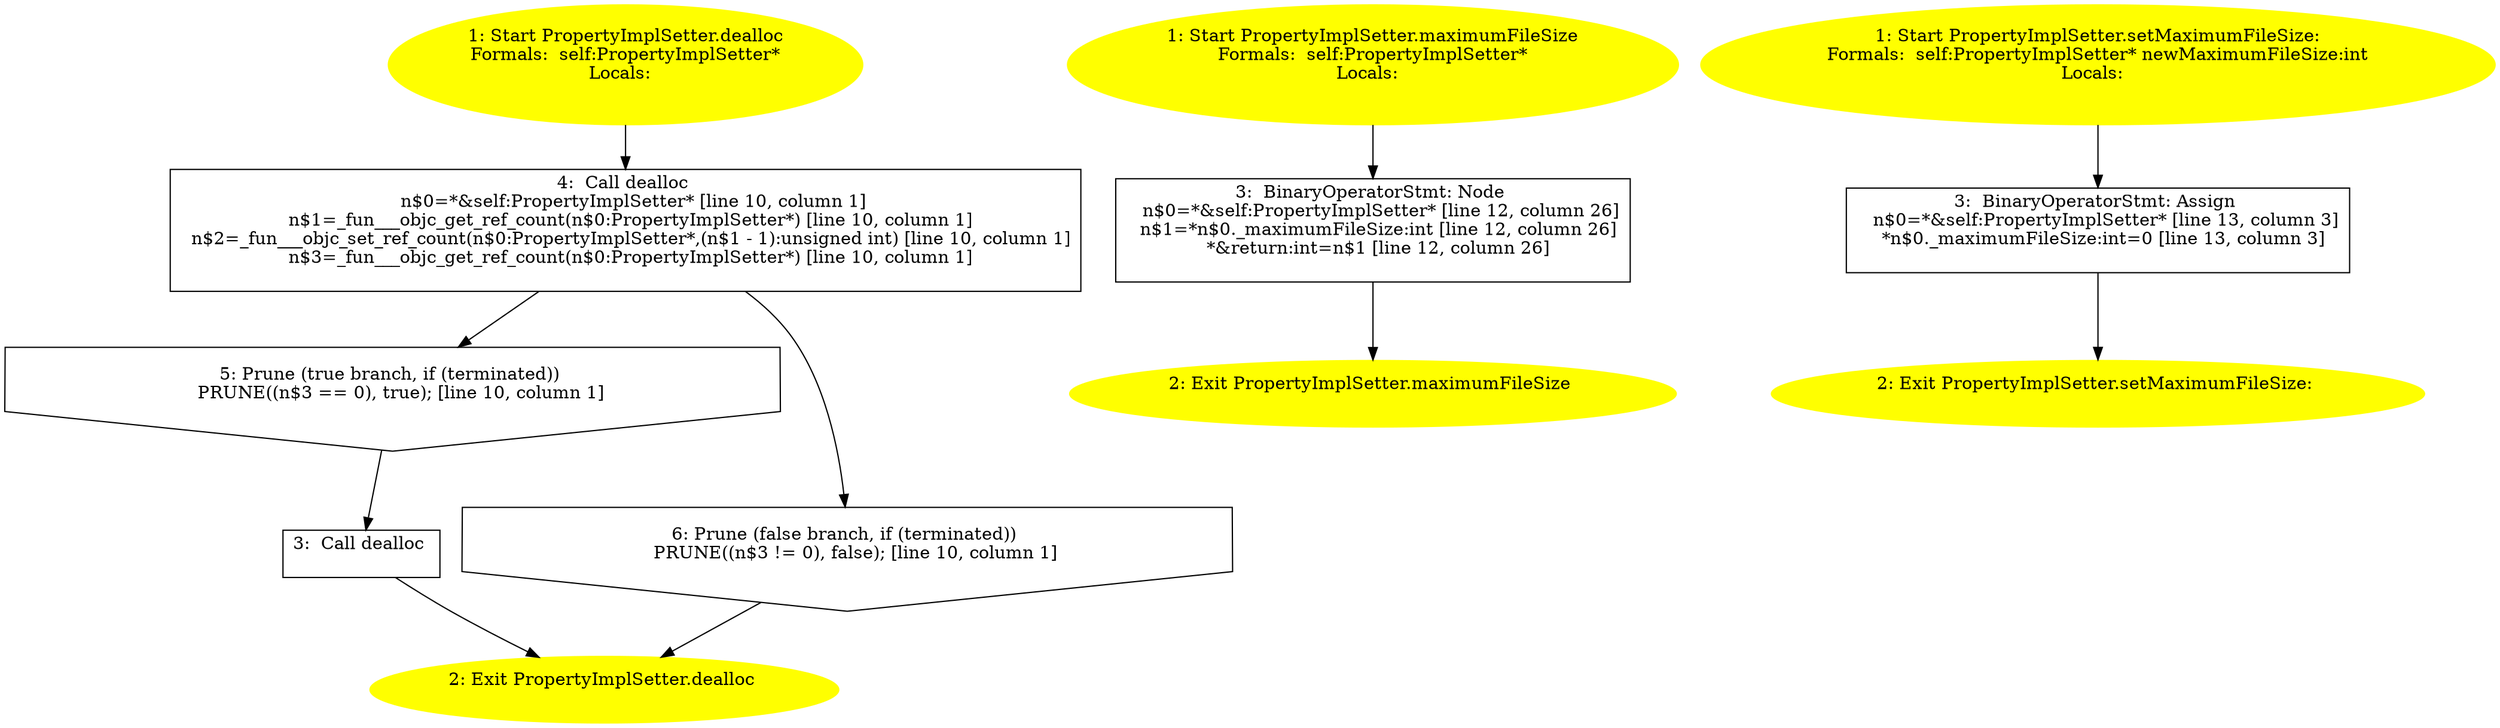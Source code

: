 /* @generated */
digraph cfg {
"dealloc#PropertyImplSetter#instance.5650d9bd0d7d0f070430d4aa59d7fb97_1" [label="1: Start PropertyImplSetter.dealloc\nFormals:  self:PropertyImplSetter*\nLocals:  \n  " color=yellow style=filled]
	

	 "dealloc#PropertyImplSetter#instance.5650d9bd0d7d0f070430d4aa59d7fb97_1" -> "dealloc#PropertyImplSetter#instance.5650d9bd0d7d0f070430d4aa59d7fb97_4" ;
"dealloc#PropertyImplSetter#instance.5650d9bd0d7d0f070430d4aa59d7fb97_2" [label="2: Exit PropertyImplSetter.dealloc \n  " color=yellow style=filled]
	

"dealloc#PropertyImplSetter#instance.5650d9bd0d7d0f070430d4aa59d7fb97_3" [label="3:  Call dealloc \n  " shape="box"]
	

	 "dealloc#PropertyImplSetter#instance.5650d9bd0d7d0f070430d4aa59d7fb97_3" -> "dealloc#PropertyImplSetter#instance.5650d9bd0d7d0f070430d4aa59d7fb97_2" ;
"dealloc#PropertyImplSetter#instance.5650d9bd0d7d0f070430d4aa59d7fb97_4" [label="4:  Call dealloc \n   n$0=*&self:PropertyImplSetter* [line 10, column 1]\n  n$1=_fun___objc_get_ref_count(n$0:PropertyImplSetter*) [line 10, column 1]\n  n$2=_fun___objc_set_ref_count(n$0:PropertyImplSetter*,(n$1 - 1):unsigned int) [line 10, column 1]\n  n$3=_fun___objc_get_ref_count(n$0:PropertyImplSetter*) [line 10, column 1]\n " shape="box"]
	

	 "dealloc#PropertyImplSetter#instance.5650d9bd0d7d0f070430d4aa59d7fb97_4" -> "dealloc#PropertyImplSetter#instance.5650d9bd0d7d0f070430d4aa59d7fb97_5" ;
	 "dealloc#PropertyImplSetter#instance.5650d9bd0d7d0f070430d4aa59d7fb97_4" -> "dealloc#PropertyImplSetter#instance.5650d9bd0d7d0f070430d4aa59d7fb97_6" ;
"dealloc#PropertyImplSetter#instance.5650d9bd0d7d0f070430d4aa59d7fb97_5" [label="5: Prune (true branch, if (terminated)) \n   PRUNE((n$3 == 0), true); [line 10, column 1]\n " shape="invhouse"]
	

	 "dealloc#PropertyImplSetter#instance.5650d9bd0d7d0f070430d4aa59d7fb97_5" -> "dealloc#PropertyImplSetter#instance.5650d9bd0d7d0f070430d4aa59d7fb97_3" ;
"dealloc#PropertyImplSetter#instance.5650d9bd0d7d0f070430d4aa59d7fb97_6" [label="6: Prune (false branch, if (terminated)) \n   PRUNE((n$3 != 0), false); [line 10, column 1]\n " shape="invhouse"]
	

	 "dealloc#PropertyImplSetter#instance.5650d9bd0d7d0f070430d4aa59d7fb97_6" -> "dealloc#PropertyImplSetter#instance.5650d9bd0d7d0f070430d4aa59d7fb97_2" ;
"maximumFileSize#PropertyImplSetter#instance.716325bc2c2bc7e4d2d62472c6a1d10d_1" [label="1: Start PropertyImplSetter.maximumFileSize\nFormals:  self:PropertyImplSetter*\nLocals:  \n  " color=yellow style=filled]
	

	 "maximumFileSize#PropertyImplSetter#instance.716325bc2c2bc7e4d2d62472c6a1d10d_1" -> "maximumFileSize#PropertyImplSetter#instance.716325bc2c2bc7e4d2d62472c6a1d10d_3" ;
"maximumFileSize#PropertyImplSetter#instance.716325bc2c2bc7e4d2d62472c6a1d10d_2" [label="2: Exit PropertyImplSetter.maximumFileSize \n  " color=yellow style=filled]
	

"maximumFileSize#PropertyImplSetter#instance.716325bc2c2bc7e4d2d62472c6a1d10d_3" [label="3:  BinaryOperatorStmt: Node \n   n$0=*&self:PropertyImplSetter* [line 12, column 26]\n  n$1=*n$0._maximumFileSize:int [line 12, column 26]\n  *&return:int=n$1 [line 12, column 26]\n " shape="box"]
	

	 "maximumFileSize#PropertyImplSetter#instance.716325bc2c2bc7e4d2d62472c6a1d10d_3" -> "maximumFileSize#PropertyImplSetter#instance.716325bc2c2bc7e4d2d62472c6a1d10d_2" ;
"setMaximumFileSize:#PropertyImplSetter#instance.1d600fefeeb62155817021d20e02a478_1" [label="1: Start PropertyImplSetter.setMaximumFileSize:\nFormals:  self:PropertyImplSetter* newMaximumFileSize:int\nLocals:  \n  " color=yellow style=filled]
	

	 "setMaximumFileSize:#PropertyImplSetter#instance.1d600fefeeb62155817021d20e02a478_1" -> "setMaximumFileSize:#PropertyImplSetter#instance.1d600fefeeb62155817021d20e02a478_3" ;
"setMaximumFileSize:#PropertyImplSetter#instance.1d600fefeeb62155817021d20e02a478_2" [label="2: Exit PropertyImplSetter.setMaximumFileSize: \n  " color=yellow style=filled]
	

"setMaximumFileSize:#PropertyImplSetter#instance.1d600fefeeb62155817021d20e02a478_3" [label="3:  BinaryOperatorStmt: Assign \n   n$0=*&self:PropertyImplSetter* [line 13, column 3]\n  *n$0._maximumFileSize:int=0 [line 13, column 3]\n " shape="box"]
	

	 "setMaximumFileSize:#PropertyImplSetter#instance.1d600fefeeb62155817021d20e02a478_3" -> "setMaximumFileSize:#PropertyImplSetter#instance.1d600fefeeb62155817021d20e02a478_2" ;
}
